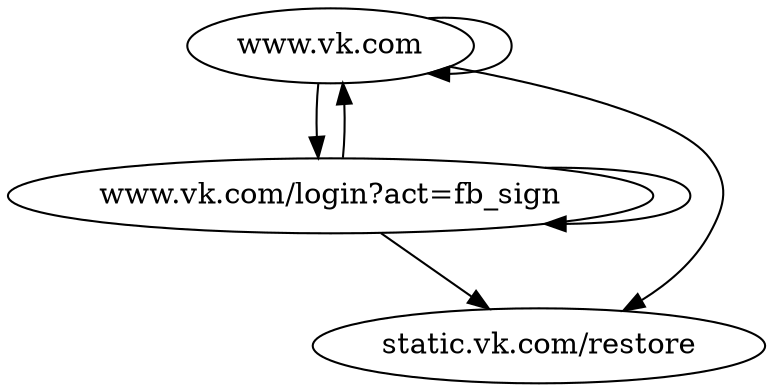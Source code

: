 digraph G {
	"www.vk.com" -> "www.vk.com/login?act=fb_sign"
	"www.vk.com" -> "www.vk.com"
	"www.vk.com" -> "static.vk.com/restore"
	"www.vk.com/login?act=fb_sign" -> "www.vk.com/login?act=fb_sign"
	"www.vk.com/login?act=fb_sign" -> "www.vk.com"
	"www.vk.com/login?act=fb_sign" -> "static.vk.com/restore"
}
